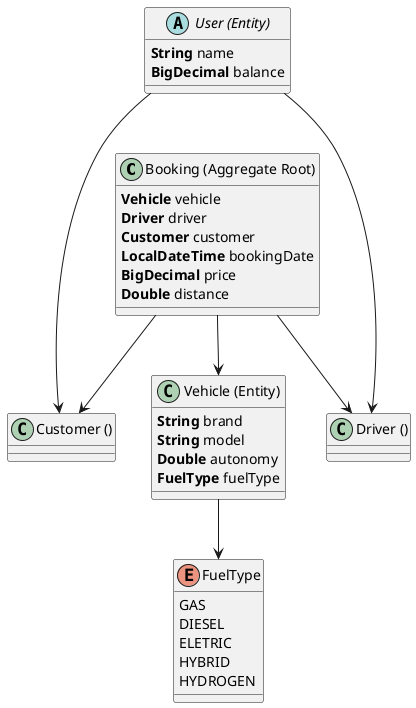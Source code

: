 @startuml

class "Booking (Aggregate Root)" as BOOKING {
    **Vehicle** vehicle
    **Driver** driver
    **Customer** customer
    **LocalDateTime** bookingDate
    **BigDecimal** price
    **Double** distance
}
class "Vehicle (Entity)" as VEHICLE {
    **String** brand
    **String** model
    **Double** autonomy
    **FuelType** fuelType
}

enum "FuelType" as FUEL_TYPE {
    GAS
    DIESEL
    ELETRIC
    HYBRID
    HYDROGEN
}
abstract "User (Entity)" as USER {
    **String** name
    **BigDecimal** balance
}
class "Driver ()" as DRIVER {

}

class "Customer ()" as CUSTOMER {

}

BOOKING --> VEHICLE
BOOKING --> CUSTOMER
BOOKING --> DRIVER

USER ---> CUSTOMER
USER ---> DRIVER

VEHICLE --> FUEL_TYPE
@enduml